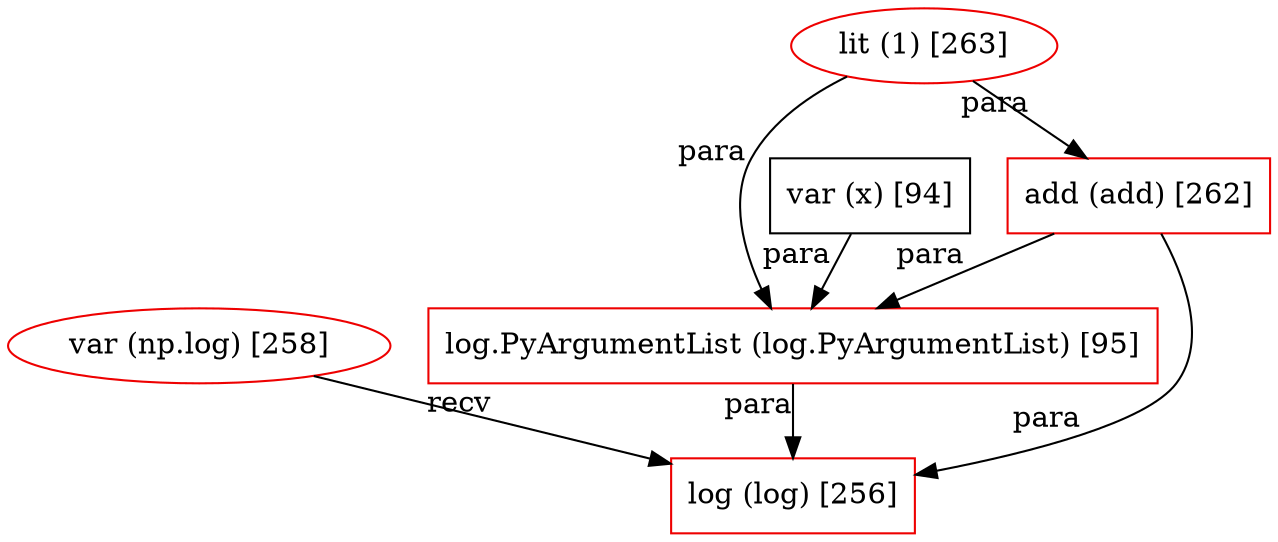 digraph G {
  256 [ metadata="" color="red2" shape="box" label="log (log) [256]" ];
  258 [ metadata="" color="red2" shape="ellipse" label="var (np.log) [258]" ];
  95 [ metadata="" color="red2" shape="box" label="log.PyArgumentList (log.PyArgumentList) [95]" ];
  263 [ metadata="" color="red2" shape="ellipse" label="lit (1) [263]" ];
  262 [ metadata="" color="red2" shape="box" label="add (add) [262]" ];
  94 [ metadata="hanger" color="null" shape="null" label="var (x) [94]" ];
  258 -> 256 [ from_closure="false" xlabel="recv" ];
  95 -> 256 [ from_closure="false" xlabel="para" ];
  263 -> 95 [ from_closure="false" xlabel="para" ];
  263 -> 262 [ from_closure="false" xlabel="para" ];
  262 -> 256 [ from_closure="false" xlabel="para" ];
  262 -> 95 [ from_closure="false" xlabel="para" ];
  94 -> 95 [ from_closure="false" xlabel="para" ];
}
